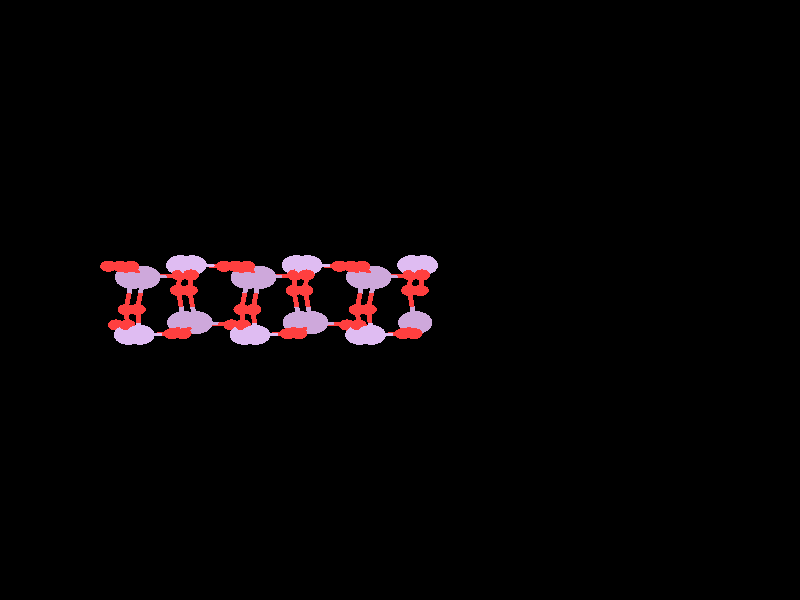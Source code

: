 #include "colors.inc"
#include "finish.inc"

global_settings {assumed_gamma 1 max_trace_level 6}
background {color White transmit 1.0}
camera {orthographic
  right -32.24*x up 35.78*y
  direction 1.00*z
  location <0,0,50.00> look_at <0,0,0>}


light_source {<  2.00,   3.00,  40.00> color White
  area_light <0.70, 0, 0>, <0, 0.70, 0>, 3, 3
  adaptive 1 jitter}
// no fog
#declare simple = finish {phong 0.7}
#declare pale = finish {ambient 0.5 diffuse 0.85 roughness 0.001 specular 0.200 }
#declare intermediate = finish {ambient 0.3 diffuse 0.6 specular 0.1 roughness 0.04}
#declare vmd = finish {ambient 0.0 diffuse 0.65 phong 0.1 phong_size 40.0 specular 0.5 }
#declare jmol = finish {ambient 0.2 diffuse 0.6 specular 1 roughness 0.001 metallic}
#declare ase2 = finish {ambient 0.05 brilliance 3 diffuse 0.6 metallic specular 0.7 roughness 0.04 reflection 0.15}
#declare ase3 = finish {ambient 0.15 brilliance 2 diffuse 0.6 metallic specular 1.0 roughness 0.001 reflection 0.0}
#declare glass = finish {ambient 0.05 diffuse 0.3 specular 1.0 roughness 0.001}
#declare glass2 = finish {ambient 0.01 diffuse 0.3 specular 1.0 reflection 0.25 roughness 0.001}
#declare Rcell = 0.000;
#declare Rbond = 0.100;

#macro atom(LOC, R, COL, TRANS, FIN)
  sphere{LOC, R texture{pigment{color COL transmit TRANS} finish{FIN}}}
#end
#macro constrain(LOC, R, COL, TRANS FIN)
union{torus{R, Rcell rotate 45*z texture{pigment{color COL transmit TRANS} finish{FIN}}}
     torus{R, Rcell rotate -45*z texture{pigment{color COL transmit TRANS} finish{FIN}}}
     translate LOC}
#end

cylinder {<-12.59, -17.04,  -0.00>, < 15.35, -17.04,  -0.13>, Rcell pigment {Black}}
cylinder {<-15.35, -17.04, -33.83>, < 12.59, -17.04, -33.96>, Rcell pigment {Black}}
cylinder {<-15.35,  17.04, -33.83>, < 12.59,  17.04, -33.96>, Rcell pigment {Black}}
cylinder {<-12.59,  17.04,   0.00>, < 15.35,  17.04,  -0.13>, Rcell pigment {Black}}
cylinder {<-12.59, -17.04,  -0.00>, <-15.35, -17.04, -33.83>, Rcell pigment {Black}}
cylinder {< 15.35, -17.04,  -0.13>, < 12.59, -17.04, -33.96>, Rcell pigment {Black}}
cylinder {< 15.35,  17.04,  -0.13>, < 12.59,  17.04, -33.96>, Rcell pigment {Black}}
cylinder {<-12.59,  17.04,   0.00>, <-15.35,  17.04, -33.83>, Rcell pigment {Black}}
cylinder {<-12.59, -17.04,  -0.00>, <-12.59,  17.04,   0.00>, Rcell pigment {Black}}
cylinder {< 15.35, -17.04,  -0.13>, < 15.35,  17.04,  -0.13>, Rcell pigment {Black}}
cylinder {< 12.59, -17.04, -33.96>, < 12.59,  17.04, -33.96>, Rcell pigment {Black}}
cylinder {<-15.35, -17.04, -33.83>, <-15.35,  17.04, -33.83>, Rcell pigment {Black}}
atom(<-10.48,  -2.08,  -2.87>, 0.59, rgb <0.74, 0.50, 0.89>, 0.0, ase3) // #0
atom(<-10.34,   1.35,  -2.36>, 0.69, rgb <0.62, 0.39, 0.71>, 0.0, ase3) // #1
atom(<-10.83,   2.01,  -0.53>, 0.33, rgb <1.00, 0.05, 0.05>, 0.0, ase3) // #2
atom(< -8.73,  -2.01,  -3.36>, 0.33, rgb <1.00, 0.05, 0.05>, 0.0, ase3) // #3
atom(<-10.58,  -0.57,  -1.86>, 0.33, rgb <1.00, 0.05, 0.05>, 0.0, ase3) // #4
atom(< -8.48,   0.57,  -4.69>, 0.33, rgb <1.00, 0.05, 0.05>, 0.0, ase3) // #5
atom(< -8.43,   1.49,  -1.72>, 0.33, rgb <1.00, 0.05, 0.05>, 0.0, ase3) // #6
atom(<-10.99,  -1.49,  -4.52>, 0.33, rgb <1.00, 0.05, 0.05>, 0.0, ase3) // #7
atom(<-10.94,  -2.08,  -8.51>, 0.59, rgb <0.74, 0.50, 0.89>, 0.0, ase3) // #8
atom(<-10.80,   1.35,  -8.00>, 0.69, rgb <0.62, 0.39, 0.71>, 0.0, ase3) // #9
atom(<-11.29,   2.01,  -6.16>, 0.33, rgb <1.00, 0.05, 0.05>, 0.0, ase3) // #10
atom(< -9.19,  -2.01,  -8.99>, 0.33, rgb <1.00, 0.05, 0.05>, 0.0, ase3) // #11
atom(<-11.04,  -0.57,  -7.50>, 0.33, rgb <1.00, 0.05, 0.05>, 0.0, ase3) // #12
atom(< -8.94,   0.57, -10.33>, 0.33, rgb <1.00, 0.05, 0.05>, 0.0, ase3) // #13
atom(< -8.89,   1.49,  -7.35>, 0.33, rgb <1.00, 0.05, 0.05>, 0.0, ase3) // #14
atom(<-11.45,  -1.49, -10.16>, 0.33, rgb <1.00, 0.05, 0.05>, 0.0, ase3) // #15
atom(<-11.75,   2.01, -11.80>, 0.33, rgb <1.00, 0.05, 0.05>, 0.0, ase3) // #16
atom(< -5.82,  -2.08,  -2.89>, 0.59, rgb <0.74, 0.50, 0.89>, 0.0, ase3) // #17
atom(< -5.68,   1.35,  -2.38>, 0.69, rgb <0.62, 0.39, 0.71>, 0.0, ase3) // #18
atom(< -8.24,  -1.35,  -5.19>, 0.69, rgb <0.62, 0.39, 0.71>, 0.0, ase3) // #19
atom(< -6.17,   2.01,  -0.55>, 0.33, rgb <1.00, 0.05, 0.05>, 0.0, ase3) // #20
atom(< -4.07,  -2.01,  -3.38>, 0.33, rgb <1.00, 0.05, 0.05>, 0.0, ase3) // #21
atom(< -5.92,  -0.57,  -1.88>, 0.33, rgb <1.00, 0.05, 0.05>, 0.0, ase3) // #22
atom(< -3.82,   0.57,  -4.71>, 0.33, rgb <1.00, 0.05, 0.05>, 0.0, ase3) // #23
atom(< -3.77,   1.49,  -1.74>, 0.33, rgb <1.00, 0.05, 0.05>, 0.0, ase3) // #24
atom(< -6.33,  -1.49,  -4.55>, 0.33, rgb <1.00, 0.05, 0.05>, 0.0, ase3) // #25
atom(< -8.38,   2.08,  -5.70>, 0.59, rgb <0.74, 0.50, 0.89>, 0.0, ase3) // #26
atom(< -6.28,  -2.08,  -8.53>, 0.59, rgb <0.74, 0.50, 0.89>, 0.0, ase3) // #27
atom(< -6.14,   1.35,  -8.02>, 0.69, rgb <0.62, 0.39, 0.71>, 0.0, ase3) // #28
atom(< -8.70,  -1.35, -10.83>, 0.69, rgb <0.62, 0.39, 0.71>, 0.0, ase3) // #29
atom(< -6.63,   2.01,  -6.18>, 0.33, rgb <1.00, 0.05, 0.05>, 0.0, ase3) // #30
atom(< -4.53,  -2.01,  -9.01>, 0.33, rgb <1.00, 0.05, 0.05>, 0.0, ase3) // #31
atom(< -6.38,  -0.57,  -7.52>, 0.33, rgb <1.00, 0.05, 0.05>, 0.0, ase3) // #32
atom(< -4.28,   0.57, -10.35>, 0.33, rgb <1.00, 0.05, 0.05>, 0.0, ase3) // #33
atom(< -4.23,   1.49,  -7.38>, 0.33, rgb <1.00, 0.05, 0.05>, 0.0, ase3) // #34
atom(< -6.79,  -1.49, -10.18>, 0.33, rgb <1.00, 0.05, 0.05>, 0.0, ase3) // #35
atom(< -8.84,   2.08, -11.34>, 0.59, rgb <0.74, 0.50, 0.89>, 0.0, ase3) // #36
atom(< -7.09,   2.01, -11.82>, 0.33, rgb <1.00, 0.05, 0.05>, 0.0, ase3) // #37
atom(< -1.16,  -2.08,  -2.91>, 0.59, rgb <0.74, 0.50, 0.89>, 0.0, ase3) // #38
atom(< -1.03,   1.35,  -2.40>, 0.69, rgb <0.62, 0.39, 0.71>, 0.0, ase3) // #39
atom(< -3.58,  -1.35,  -5.21>, 0.69, rgb <0.62, 0.39, 0.71>, 0.0, ase3) // #40
atom(< -1.52,   2.01,  -0.57>, 0.33, rgb <1.00, 0.05, 0.05>, 0.0, ase3) // #41
atom(<  0.58,  -2.01,  -3.40>, 0.33, rgb <1.00, 0.05, 0.05>, 0.0, ase3) // #42
atom(< -1.27,  -0.57,  -1.90>, 0.33, rgb <1.00, 0.05, 0.05>, 0.0, ase3) // #43
atom(<  0.83,   0.57,  -4.73>, 0.33, rgb <1.00, 0.05, 0.05>, 0.0, ase3) // #44
atom(<  0.88,   1.49,  -1.76>, 0.33, rgb <1.00, 0.05, 0.05>, 0.0, ase3) // #45
atom(< -1.67,  -1.49,  -4.57>, 0.33, rgb <1.00, 0.05, 0.05>, 0.0, ase3) // #46
atom(< -3.72,   2.08,  -5.72>, 0.59, rgb <0.74, 0.50, 0.89>, 0.0, ase3) // #47
atom(< -1.62,  -2.08,  -8.55>, 0.59, rgb <0.74, 0.50, 0.89>, 0.0, ase3) // #48
atom(< -1.49,   1.35,  -8.04>, 0.69, rgb <0.62, 0.39, 0.71>, 0.0, ase3) // #49
atom(< -4.04,  -1.35, -10.85>, 0.69, rgb <0.62, 0.39, 0.71>, 0.0, ase3) // #50
atom(< -1.98,   2.01,  -6.21>, 0.33, rgb <1.00, 0.05, 0.05>, 0.0, ase3) // #51
atom(<  0.12,  -2.01,  -9.04>, 0.33, rgb <1.00, 0.05, 0.05>, 0.0, ase3) // #52
atom(< -1.73,  -0.57,  -7.54>, 0.33, rgb <1.00, 0.05, 0.05>, 0.0, ase3) // #53
atom(<  0.37,   0.57, -10.37>, 0.33, rgb <1.00, 0.05, 0.05>, 0.0, ase3) // #54
atom(<  0.42,   1.49,  -7.40>, 0.33, rgb <1.00, 0.05, 0.05>, 0.0, ase3) // #55
atom(< -2.13,  -1.49, -10.20>, 0.33, rgb <1.00, 0.05, 0.05>, 0.0, ase3) // #56
atom(< -4.18,   2.08, -11.36>, 0.59, rgb <0.74, 0.50, 0.89>, 0.0, ase3) // #57
atom(< -2.44,   2.01, -11.84>, 0.33, rgb <1.00, 0.05, 0.05>, 0.0, ase3) // #58
atom(<  0.94,   2.08,  -5.74>, 0.59, rgb <0.74, 0.50, 0.89>, 0.0, ase3) // #59
atom(<  0.61,  -1.35, -10.87>, 0.69, rgb <0.62, 0.39, 0.71>, 0.0, ase3) // #60
atom(<  0.48,   2.08, -11.38>, 0.59, rgb <0.74, 0.50, 0.89>, 0.0, ase3) // #61
cylinder {<-10.48,  -2.08,  -2.87>, <-10.53,  -1.32,  -2.37>, Rbond texture{pigment {color rgb <0.74, 0.50, 0.89> transmit 0.0} finish{ase3}}}
cylinder {<-10.58,  -0.57,  -1.86>, <-10.53,  -1.32,  -2.37>, Rbond texture{pigment {color rgb <1.00, 0.05, 0.05> transmit 0.0} finish{ase3}}}
cylinder {<-10.48,  -2.08,  -2.87>, < -9.60,  -2.05,  -3.11>, Rbond texture{pigment {color rgb <0.74, 0.50, 0.89> transmit 0.0} finish{ase3}}}
cylinder {< -8.73,  -2.01,  -3.36>, < -9.60,  -2.05,  -3.11>, Rbond texture{pigment {color rgb <1.00, 0.05, 0.05> transmit 0.0} finish{ase3}}}
cylinder {<-10.48,  -2.08,  -2.87>, <-10.73,  -1.79,  -3.70>, Rbond texture{pigment {color rgb <0.74, 0.50, 0.89> transmit 0.0} finish{ase3}}}
cylinder {<-10.99,  -1.49,  -4.52>, <-10.73,  -1.79,  -3.70>, Rbond texture{pigment {color rgb <1.00, 0.05, 0.05> transmit 0.0} finish{ase3}}}
cylinder {<-10.34,   1.35,  -2.36>, <-10.58,   1.68,  -1.44>, Rbond texture{pigment {color rgb <0.62, 0.39, 0.71> transmit 0.0} finish{ase3}}}
cylinder {<-10.83,   2.01,  -0.53>, <-10.58,   1.68,  -1.44>, Rbond texture{pigment {color rgb <1.00, 0.05, 0.05> transmit 0.0} finish{ase3}}}
cylinder {<-10.34,   1.35,  -2.36>, <-10.46,   0.39,  -2.11>, Rbond texture{pigment {color rgb <0.62, 0.39, 0.71> transmit 0.0} finish{ase3}}}
cylinder {<-10.58,  -0.57,  -1.86>, <-10.46,   0.39,  -2.11>, Rbond texture{pigment {color rgb <1.00, 0.05, 0.05> transmit 0.0} finish{ase3}}}
cylinder {<-10.34,   1.35,  -2.36>, < -9.38,   1.42,  -2.04>, Rbond texture{pigment {color rgb <0.62, 0.39, 0.71> transmit 0.0} finish{ase3}}}
cylinder {< -8.43,   1.49,  -1.72>, < -9.38,   1.42,  -2.04>, Rbond texture{pigment {color rgb <1.00, 0.05, 0.05> transmit 0.0} finish{ase3}}}
cylinder {< -8.73,  -2.01,  -3.36>, < -8.49,  -1.68,  -4.27>, Rbond texture{pigment {color rgb <1.00, 0.05, 0.05> transmit 0.0} finish{ase3}}}
cylinder {< -8.24,  -1.35,  -5.19>, < -8.49,  -1.68,  -4.27>, Rbond texture{pigment {color rgb <0.62, 0.39, 0.71> transmit 0.0} finish{ase3}}}
cylinder {< -8.48,   0.57,  -4.69>, < -8.36,  -0.39,  -4.94>, Rbond texture{pigment {color rgb <1.00, 0.05, 0.05> transmit 0.0} finish{ase3}}}
cylinder {< -8.24,  -1.35,  -5.19>, < -8.36,  -0.39,  -4.94>, Rbond texture{pigment {color rgb <0.62, 0.39, 0.71> transmit 0.0} finish{ase3}}}
cylinder {< -8.48,   0.57,  -4.69>, < -8.43,   1.32,  -5.20>, Rbond texture{pigment {color rgb <1.00, 0.05, 0.05> transmit 0.0} finish{ase3}}}
cylinder {< -8.38,   2.08,  -5.70>, < -8.43,   1.32,  -5.20>, Rbond texture{pigment {color rgb <0.74, 0.50, 0.89> transmit 0.0} finish{ase3}}}
cylinder {<-10.94,  -2.08,  -8.51>, <-10.99,  -1.32,  -8.00>, Rbond texture{pigment {color rgb <0.74, 0.50, 0.89> transmit 0.0} finish{ase3}}}
cylinder {<-11.04,  -0.57,  -7.50>, <-10.99,  -1.32,  -8.00>, Rbond texture{pigment {color rgb <1.00, 0.05, 0.05> transmit 0.0} finish{ase3}}}
cylinder {<-10.94,  -2.08,  -8.51>, <-10.06,  -2.05,  -8.75>, Rbond texture{pigment {color rgb <0.74, 0.50, 0.89> transmit 0.0} finish{ase3}}}
cylinder {< -9.19,  -2.01,  -8.99>, <-10.06,  -2.05,  -8.75>, Rbond texture{pigment {color rgb <1.00, 0.05, 0.05> transmit 0.0} finish{ase3}}}
cylinder {<-10.94,  -2.08,  -8.51>, <-11.19,  -1.79,  -9.34>, Rbond texture{pigment {color rgb <0.74, 0.50, 0.89> transmit 0.0} finish{ase3}}}
cylinder {<-11.45,  -1.49, -10.16>, <-11.19,  -1.79,  -9.34>, Rbond texture{pigment {color rgb <1.00, 0.05, 0.05> transmit 0.0} finish{ase3}}}
cylinder {<-10.80,   1.35,  -8.00>, <-11.04,   1.68,  -7.08>, Rbond texture{pigment {color rgb <0.62, 0.39, 0.71> transmit 0.0} finish{ase3}}}
cylinder {<-11.29,   2.01,  -6.16>, <-11.04,   1.68,  -7.08>, Rbond texture{pigment {color rgb <1.00, 0.05, 0.05> transmit 0.0} finish{ase3}}}
cylinder {<-10.80,   1.35,  -8.00>, < -9.84,   1.42,  -7.68>, Rbond texture{pigment {color rgb <0.62, 0.39, 0.71> transmit 0.0} finish{ase3}}}
cylinder {< -8.89,   1.49,  -7.35>, < -9.84,   1.42,  -7.68>, Rbond texture{pigment {color rgb <1.00, 0.05, 0.05> transmit 0.0} finish{ase3}}}
cylinder {<-10.80,   1.35,  -8.00>, <-10.92,   0.39,  -7.75>, Rbond texture{pigment {color rgb <0.62, 0.39, 0.71> transmit 0.0} finish{ase3}}}
cylinder {<-11.04,  -0.57,  -7.50>, <-10.92,   0.39,  -7.75>, Rbond texture{pigment {color rgb <1.00, 0.05, 0.05> transmit 0.0} finish{ase3}}}
cylinder {< -9.19,  -2.01,  -8.99>, < -8.95,  -1.68,  -9.91>, Rbond texture{pigment {color rgb <1.00, 0.05, 0.05> transmit 0.0} finish{ase3}}}
cylinder {< -8.70,  -1.35, -10.83>, < -8.95,  -1.68,  -9.91>, Rbond texture{pigment {color rgb <0.62, 0.39, 0.71> transmit 0.0} finish{ase3}}}
cylinder {< -8.94,   0.57, -10.33>, < -8.82,  -0.39, -10.58>, Rbond texture{pigment {color rgb <1.00, 0.05, 0.05> transmit 0.0} finish{ase3}}}
cylinder {< -8.70,  -1.35, -10.83>, < -8.82,  -0.39, -10.58>, Rbond texture{pigment {color rgb <0.62, 0.39, 0.71> transmit 0.0} finish{ase3}}}
cylinder {< -8.94,   0.57, -10.33>, < -8.89,   1.32, -10.83>, Rbond texture{pigment {color rgb <1.00, 0.05, 0.05> transmit 0.0} finish{ase3}}}
cylinder {< -8.84,   2.08, -11.34>, < -8.89,   1.32, -10.83>, Rbond texture{pigment {color rgb <0.74, 0.50, 0.89> transmit 0.0} finish{ase3}}}
cylinder {< -8.89,   1.49,  -7.35>, < -8.63,   1.79,  -6.53>, Rbond texture{pigment {color rgb <1.00, 0.05, 0.05> transmit 0.0} finish{ase3}}}
cylinder {< -8.38,   2.08,  -5.70>, < -8.63,   1.79,  -6.53>, Rbond texture{pigment {color rgb <0.74, 0.50, 0.89> transmit 0.0} finish{ase3}}}
cylinder {< -5.82,  -2.08,  -2.89>, < -5.87,  -1.32,  -2.39>, Rbond texture{pigment {color rgb <0.74, 0.50, 0.89> transmit 0.0} finish{ase3}}}
cylinder {< -5.92,  -0.57,  -1.88>, < -5.87,  -1.32,  -2.39>, Rbond texture{pigment {color rgb <1.00, 0.05, 0.05> transmit 0.0} finish{ase3}}}
cylinder {< -5.82,  -2.08,  -2.89>, < -6.08,  -1.79,  -3.72>, Rbond texture{pigment {color rgb <0.74, 0.50, 0.89> transmit 0.0} finish{ase3}}}
cylinder {< -6.33,  -1.49,  -4.55>, < -6.08,  -1.79,  -3.72>, Rbond texture{pigment {color rgb <1.00, 0.05, 0.05> transmit 0.0} finish{ase3}}}
cylinder {< -5.82,  -2.08,  -2.89>, < -4.95,  -2.05,  -3.13>, Rbond texture{pigment {color rgb <0.74, 0.50, 0.89> transmit 0.0} finish{ase3}}}
cylinder {< -4.07,  -2.01,  -3.38>, < -4.95,  -2.05,  -3.13>, Rbond texture{pigment {color rgb <1.00, 0.05, 0.05> transmit 0.0} finish{ase3}}}
cylinder {< -5.68,   1.35,  -2.38>, < -5.93,   1.68,  -1.46>, Rbond texture{pigment {color rgb <0.62, 0.39, 0.71> transmit 0.0} finish{ase3}}}
cylinder {< -6.17,   2.01,  -0.55>, < -5.93,   1.68,  -1.46>, Rbond texture{pigment {color rgb <1.00, 0.05, 0.05> transmit 0.0} finish{ase3}}}
cylinder {< -5.68,   1.35,  -2.38>, < -5.80,   0.39,  -2.13>, Rbond texture{pigment {color rgb <0.62, 0.39, 0.71> transmit 0.0} finish{ase3}}}
cylinder {< -5.92,  -0.57,  -1.88>, < -5.80,   0.39,  -2.13>, Rbond texture{pigment {color rgb <1.00, 0.05, 0.05> transmit 0.0} finish{ase3}}}
cylinder {< -5.68,   1.35,  -2.38>, < -4.73,   1.42,  -2.06>, Rbond texture{pigment {color rgb <0.62, 0.39, 0.71> transmit 0.0} finish{ase3}}}
cylinder {< -3.77,   1.49,  -1.74>, < -4.73,   1.42,  -2.06>, Rbond texture{pigment {color rgb <1.00, 0.05, 0.05> transmit 0.0} finish{ase3}}}
cylinder {< -8.24,  -1.35,  -5.19>, < -7.29,  -1.42,  -4.87>, Rbond texture{pigment {color rgb <0.62, 0.39, 0.71> transmit 0.0} finish{ase3}}}
cylinder {< -6.33,  -1.49,  -4.55>, < -7.29,  -1.42,  -4.87>, Rbond texture{pigment {color rgb <1.00, 0.05, 0.05> transmit 0.0} finish{ase3}}}
cylinder {< -4.07,  -2.01,  -3.38>, < -3.83,  -1.68,  -4.29>, Rbond texture{pigment {color rgb <1.00, 0.05, 0.05> transmit 0.0} finish{ase3}}}
cylinder {< -3.58,  -1.35,  -5.21>, < -3.83,  -1.68,  -4.29>, Rbond texture{pigment {color rgb <0.62, 0.39, 0.71> transmit 0.0} finish{ase3}}}
cylinder {< -3.82,   0.57,  -4.71>, < -3.77,   1.32,  -5.22>, Rbond texture{pigment {color rgb <1.00, 0.05, 0.05> transmit 0.0} finish{ase3}}}
cylinder {< -3.72,   2.08,  -5.72>, < -3.77,   1.32,  -5.22>, Rbond texture{pigment {color rgb <0.74, 0.50, 0.89> transmit 0.0} finish{ase3}}}
cylinder {< -3.82,   0.57,  -4.71>, < -3.70,  -0.39,  -4.96>, Rbond texture{pigment {color rgb <1.00, 0.05, 0.05> transmit 0.0} finish{ase3}}}
cylinder {< -3.58,  -1.35,  -5.21>, < -3.70,  -0.39,  -4.96>, Rbond texture{pigment {color rgb <0.62, 0.39, 0.71> transmit 0.0} finish{ase3}}}
cylinder {< -8.38,   2.08,  -5.70>, < -7.50,   2.05,  -5.94>, Rbond texture{pigment {color rgb <0.74, 0.50, 0.89> transmit 0.0} finish{ase3}}}
cylinder {< -6.63,   2.01,  -6.18>, < -7.50,   2.05,  -5.94>, Rbond texture{pigment {color rgb <1.00, 0.05, 0.05> transmit 0.0} finish{ase3}}}
cylinder {< -6.28,  -2.08,  -8.53>, < -6.33,  -1.32,  -8.03>, Rbond texture{pigment {color rgb <0.74, 0.50, 0.89> transmit 0.0} finish{ase3}}}
cylinder {< -6.38,  -0.57,  -7.52>, < -6.33,  -1.32,  -8.03>, Rbond texture{pigment {color rgb <1.00, 0.05, 0.05> transmit 0.0} finish{ase3}}}
cylinder {< -6.28,  -2.08,  -8.53>, < -6.54,  -1.79,  -9.36>, Rbond texture{pigment {color rgb <0.74, 0.50, 0.89> transmit 0.0} finish{ase3}}}
cylinder {< -6.79,  -1.49, -10.18>, < -6.54,  -1.79,  -9.36>, Rbond texture{pigment {color rgb <1.00, 0.05, 0.05> transmit 0.0} finish{ase3}}}
cylinder {< -6.28,  -2.08,  -8.53>, < -5.41,  -2.05,  -8.77>, Rbond texture{pigment {color rgb <0.74, 0.50, 0.89> transmit 0.0} finish{ase3}}}
cylinder {< -4.53,  -2.01,  -9.01>, < -5.41,  -2.05,  -8.77>, Rbond texture{pigment {color rgb <1.00, 0.05, 0.05> transmit 0.0} finish{ase3}}}
cylinder {< -6.14,   1.35,  -8.02>, < -6.39,   1.68,  -7.10>, Rbond texture{pigment {color rgb <0.62, 0.39, 0.71> transmit 0.0} finish{ase3}}}
cylinder {< -6.63,   2.01,  -6.18>, < -6.39,   1.68,  -7.10>, Rbond texture{pigment {color rgb <1.00, 0.05, 0.05> transmit 0.0} finish{ase3}}}
cylinder {< -6.14,   1.35,  -8.02>, < -6.26,   0.39,  -7.77>, Rbond texture{pigment {color rgb <0.62, 0.39, 0.71> transmit 0.0} finish{ase3}}}
cylinder {< -6.38,  -0.57,  -7.52>, < -6.26,   0.39,  -7.77>, Rbond texture{pigment {color rgb <1.00, 0.05, 0.05> transmit 0.0} finish{ase3}}}
cylinder {< -6.14,   1.35,  -8.02>, < -5.19,   1.42,  -7.70>, Rbond texture{pigment {color rgb <0.62, 0.39, 0.71> transmit 0.0} finish{ase3}}}
cylinder {< -4.23,   1.49,  -7.38>, < -5.19,   1.42,  -7.70>, Rbond texture{pigment {color rgb <1.00, 0.05, 0.05> transmit 0.0} finish{ase3}}}
cylinder {< -8.70,  -1.35, -10.83>, < -7.75,  -1.42, -10.51>, Rbond texture{pigment {color rgb <0.62, 0.39, 0.71> transmit 0.0} finish{ase3}}}
cylinder {< -6.79,  -1.49, -10.18>, < -7.75,  -1.42, -10.51>, Rbond texture{pigment {color rgb <1.00, 0.05, 0.05> transmit 0.0} finish{ase3}}}
cylinder {< -4.53,  -2.01,  -9.01>, < -4.29,  -1.68,  -9.93>, Rbond texture{pigment {color rgb <1.00, 0.05, 0.05> transmit 0.0} finish{ase3}}}
cylinder {< -4.04,  -1.35, -10.85>, < -4.29,  -1.68,  -9.93>, Rbond texture{pigment {color rgb <0.62, 0.39, 0.71> transmit 0.0} finish{ase3}}}
cylinder {< -4.28,   0.57, -10.35>, < -4.16,  -0.39, -10.60>, Rbond texture{pigment {color rgb <1.00, 0.05, 0.05> transmit 0.0} finish{ase3}}}
cylinder {< -4.04,  -1.35, -10.85>, < -4.16,  -0.39, -10.60>, Rbond texture{pigment {color rgb <0.62, 0.39, 0.71> transmit 0.0} finish{ase3}}}
cylinder {< -4.28,   0.57, -10.35>, < -4.23,   1.32, -10.86>, Rbond texture{pigment {color rgb <1.00, 0.05, 0.05> transmit 0.0} finish{ase3}}}
cylinder {< -4.18,   2.08, -11.36>, < -4.23,   1.32, -10.86>, Rbond texture{pigment {color rgb <0.74, 0.50, 0.89> transmit 0.0} finish{ase3}}}
cylinder {< -4.23,   1.49,  -7.38>, < -3.98,   1.79,  -6.55>, Rbond texture{pigment {color rgb <1.00, 0.05, 0.05> transmit 0.0} finish{ase3}}}
cylinder {< -3.72,   2.08,  -5.72>, < -3.98,   1.79,  -6.55>, Rbond texture{pigment {color rgb <0.74, 0.50, 0.89> transmit 0.0} finish{ase3}}}
cylinder {< -8.84,   2.08, -11.34>, < -7.96,   2.05, -11.58>, Rbond texture{pigment {color rgb <0.74, 0.50, 0.89> transmit 0.0} finish{ase3}}}
cylinder {< -7.09,   2.01, -11.82>, < -7.96,   2.05, -11.58>, Rbond texture{pigment {color rgb <1.00, 0.05, 0.05> transmit 0.0} finish{ase3}}}
cylinder {< -1.16,  -2.08,  -2.91>, < -0.29,  -2.05,  -3.15>, Rbond texture{pigment {color rgb <0.74, 0.50, 0.89> transmit 0.0} finish{ase3}}}
cylinder {<  0.58,  -2.01,  -3.40>, < -0.29,  -2.05,  -3.15>, Rbond texture{pigment {color rgb <1.00, 0.05, 0.05> transmit 0.0} finish{ase3}}}
cylinder {< -1.16,  -2.08,  -2.91>, < -1.21,  -1.32,  -2.41>, Rbond texture{pigment {color rgb <0.74, 0.50, 0.89> transmit 0.0} finish{ase3}}}
cylinder {< -1.27,  -0.57,  -1.90>, < -1.21,  -1.32,  -2.41>, Rbond texture{pigment {color rgb <1.00, 0.05, 0.05> transmit 0.0} finish{ase3}}}
cylinder {< -1.16,  -2.08,  -2.91>, < -1.42,  -1.79,  -3.74>, Rbond texture{pigment {color rgb <0.74, 0.50, 0.89> transmit 0.0} finish{ase3}}}
cylinder {< -1.67,  -1.49,  -4.57>, < -1.42,  -1.79,  -3.74>, Rbond texture{pigment {color rgb <1.00, 0.05, 0.05> transmit 0.0} finish{ase3}}}
cylinder {< -1.03,   1.35,  -2.40>, < -0.07,   1.42,  -2.08>, Rbond texture{pigment {color rgb <0.62, 0.39, 0.71> transmit 0.0} finish{ase3}}}
cylinder {<  0.88,   1.49,  -1.76>, < -0.07,   1.42,  -2.08>, Rbond texture{pigment {color rgb <1.00, 0.05, 0.05> transmit 0.0} finish{ase3}}}
cylinder {< -1.03,   1.35,  -2.40>, < -1.15,   0.39,  -2.15>, Rbond texture{pigment {color rgb <0.62, 0.39, 0.71> transmit 0.0} finish{ase3}}}
cylinder {< -1.27,  -0.57,  -1.90>, < -1.15,   0.39,  -2.15>, Rbond texture{pigment {color rgb <1.00, 0.05, 0.05> transmit 0.0} finish{ase3}}}
cylinder {< -1.03,   1.35,  -2.40>, < -1.27,   1.68,  -1.49>, Rbond texture{pigment {color rgb <0.62, 0.39, 0.71> transmit 0.0} finish{ase3}}}
cylinder {< -1.52,   2.01,  -0.57>, < -1.27,   1.68,  -1.49>, Rbond texture{pigment {color rgb <1.00, 0.05, 0.05> transmit 0.0} finish{ase3}}}
cylinder {< -3.58,  -1.35,  -5.21>, < -2.63,  -1.42,  -4.89>, Rbond texture{pigment {color rgb <0.62, 0.39, 0.71> transmit 0.0} finish{ase3}}}
cylinder {< -1.67,  -1.49,  -4.57>, < -2.63,  -1.42,  -4.89>, Rbond texture{pigment {color rgb <1.00, 0.05, 0.05> transmit 0.0} finish{ase3}}}
cylinder {<  0.83,   0.57,  -4.73>, <  0.88,   1.32,  -5.24>, Rbond texture{pigment {color rgb <1.00, 0.05, 0.05> transmit 0.0} finish{ase3}}}
cylinder {<  0.94,   2.08,  -5.74>, <  0.88,   1.32,  -5.24>, Rbond texture{pigment {color rgb <0.74, 0.50, 0.89> transmit 0.0} finish{ase3}}}
cylinder {< -3.72,   2.08,  -5.72>, < -2.85,   2.05,  -5.96>, Rbond texture{pigment {color rgb <0.74, 0.50, 0.89> transmit 0.0} finish{ase3}}}
cylinder {< -1.98,   2.01,  -6.21>, < -2.85,   2.05,  -5.96>, Rbond texture{pigment {color rgb <1.00, 0.05, 0.05> transmit 0.0} finish{ase3}}}
cylinder {< -1.62,  -2.08,  -8.55>, < -1.67,  -1.32,  -8.05>, Rbond texture{pigment {color rgb <0.74, 0.50, 0.89> transmit 0.0} finish{ase3}}}
cylinder {< -1.73,  -0.57,  -7.54>, < -1.67,  -1.32,  -8.05>, Rbond texture{pigment {color rgb <1.00, 0.05, 0.05> transmit 0.0} finish{ase3}}}
cylinder {< -1.62,  -2.08,  -8.55>, < -0.75,  -2.05,  -8.79>, Rbond texture{pigment {color rgb <0.74, 0.50, 0.89> transmit 0.0} finish{ase3}}}
cylinder {<  0.12,  -2.01,  -9.04>, < -0.75,  -2.05,  -8.79>, Rbond texture{pigment {color rgb <1.00, 0.05, 0.05> transmit 0.0} finish{ase3}}}
cylinder {< -1.62,  -2.08,  -8.55>, < -1.88,  -1.79,  -9.38>, Rbond texture{pigment {color rgb <0.74, 0.50, 0.89> transmit 0.0} finish{ase3}}}
cylinder {< -2.13,  -1.49, -10.20>, < -1.88,  -1.79,  -9.38>, Rbond texture{pigment {color rgb <1.00, 0.05, 0.05> transmit 0.0} finish{ase3}}}
cylinder {< -1.49,   1.35,  -8.04>, < -1.73,   1.68,  -7.12>, Rbond texture{pigment {color rgb <0.62, 0.39, 0.71> transmit 0.0} finish{ase3}}}
cylinder {< -1.98,   2.01,  -6.21>, < -1.73,   1.68,  -7.12>, Rbond texture{pigment {color rgb <1.00, 0.05, 0.05> transmit 0.0} finish{ase3}}}
cylinder {< -1.49,   1.35,  -8.04>, < -0.53,   1.42,  -7.72>, Rbond texture{pigment {color rgb <0.62, 0.39, 0.71> transmit 0.0} finish{ase3}}}
cylinder {<  0.42,   1.49,  -7.40>, < -0.53,   1.42,  -7.72>, Rbond texture{pigment {color rgb <1.00, 0.05, 0.05> transmit 0.0} finish{ase3}}}
cylinder {< -1.49,   1.35,  -8.04>, < -1.61,   0.39,  -7.79>, Rbond texture{pigment {color rgb <0.62, 0.39, 0.71> transmit 0.0} finish{ase3}}}
cylinder {< -1.73,  -0.57,  -7.54>, < -1.61,   0.39,  -7.79>, Rbond texture{pigment {color rgb <1.00, 0.05, 0.05> transmit 0.0} finish{ase3}}}
cylinder {< -4.04,  -1.35, -10.85>, < -3.09,  -1.42, -10.53>, Rbond texture{pigment {color rgb <0.62, 0.39, 0.71> transmit 0.0} finish{ase3}}}
cylinder {< -2.13,  -1.49, -10.20>, < -3.09,  -1.42, -10.53>, Rbond texture{pigment {color rgb <1.00, 0.05, 0.05> transmit 0.0} finish{ase3}}}
cylinder {<  0.12,  -2.01,  -9.04>, <  0.37,  -1.68,  -9.95>, Rbond texture{pigment {color rgb <1.00, 0.05, 0.05> transmit 0.0} finish{ase3}}}
cylinder {<  0.61,  -1.35, -10.87>, <  0.37,  -1.68,  -9.95>, Rbond texture{pigment {color rgb <0.62, 0.39, 0.71> transmit 0.0} finish{ase3}}}
cylinder {<  0.37,   0.57, -10.37>, <  0.49,  -0.39, -10.62>, Rbond texture{pigment {color rgb <1.00, 0.05, 0.05> transmit 0.0} finish{ase3}}}
cylinder {<  0.61,  -1.35, -10.87>, <  0.49,  -0.39, -10.62>, Rbond texture{pigment {color rgb <0.62, 0.39, 0.71> transmit 0.0} finish{ase3}}}
cylinder {<  0.37,   0.57, -10.37>, <  0.42,   1.32, -10.88>, Rbond texture{pigment {color rgb <1.00, 0.05, 0.05> transmit 0.0} finish{ase3}}}
cylinder {<  0.48,   2.08, -11.38>, <  0.42,   1.32, -10.88>, Rbond texture{pigment {color rgb <0.74, 0.50, 0.89> transmit 0.0} finish{ase3}}}
cylinder {<  0.42,   1.49,  -7.40>, <  0.68,   1.79,  -6.57>, Rbond texture{pigment {color rgb <1.00, 0.05, 0.05> transmit 0.0} finish{ase3}}}
cylinder {<  0.94,   2.08,  -5.74>, <  0.68,   1.79,  -6.57>, Rbond texture{pigment {color rgb <0.74, 0.50, 0.89> transmit 0.0} finish{ase3}}}
cylinder {< -4.18,   2.08, -11.36>, < -3.31,   2.05, -11.60>, Rbond texture{pigment {color rgb <0.74, 0.50, 0.89> transmit 0.0} finish{ase3}}}
cylinder {< -2.44,   2.01, -11.84>, < -3.31,   2.05, -11.60>, Rbond texture{pigment {color rgb <1.00, 0.05, 0.05> transmit 0.0} finish{ase3}}}
// no constraints
